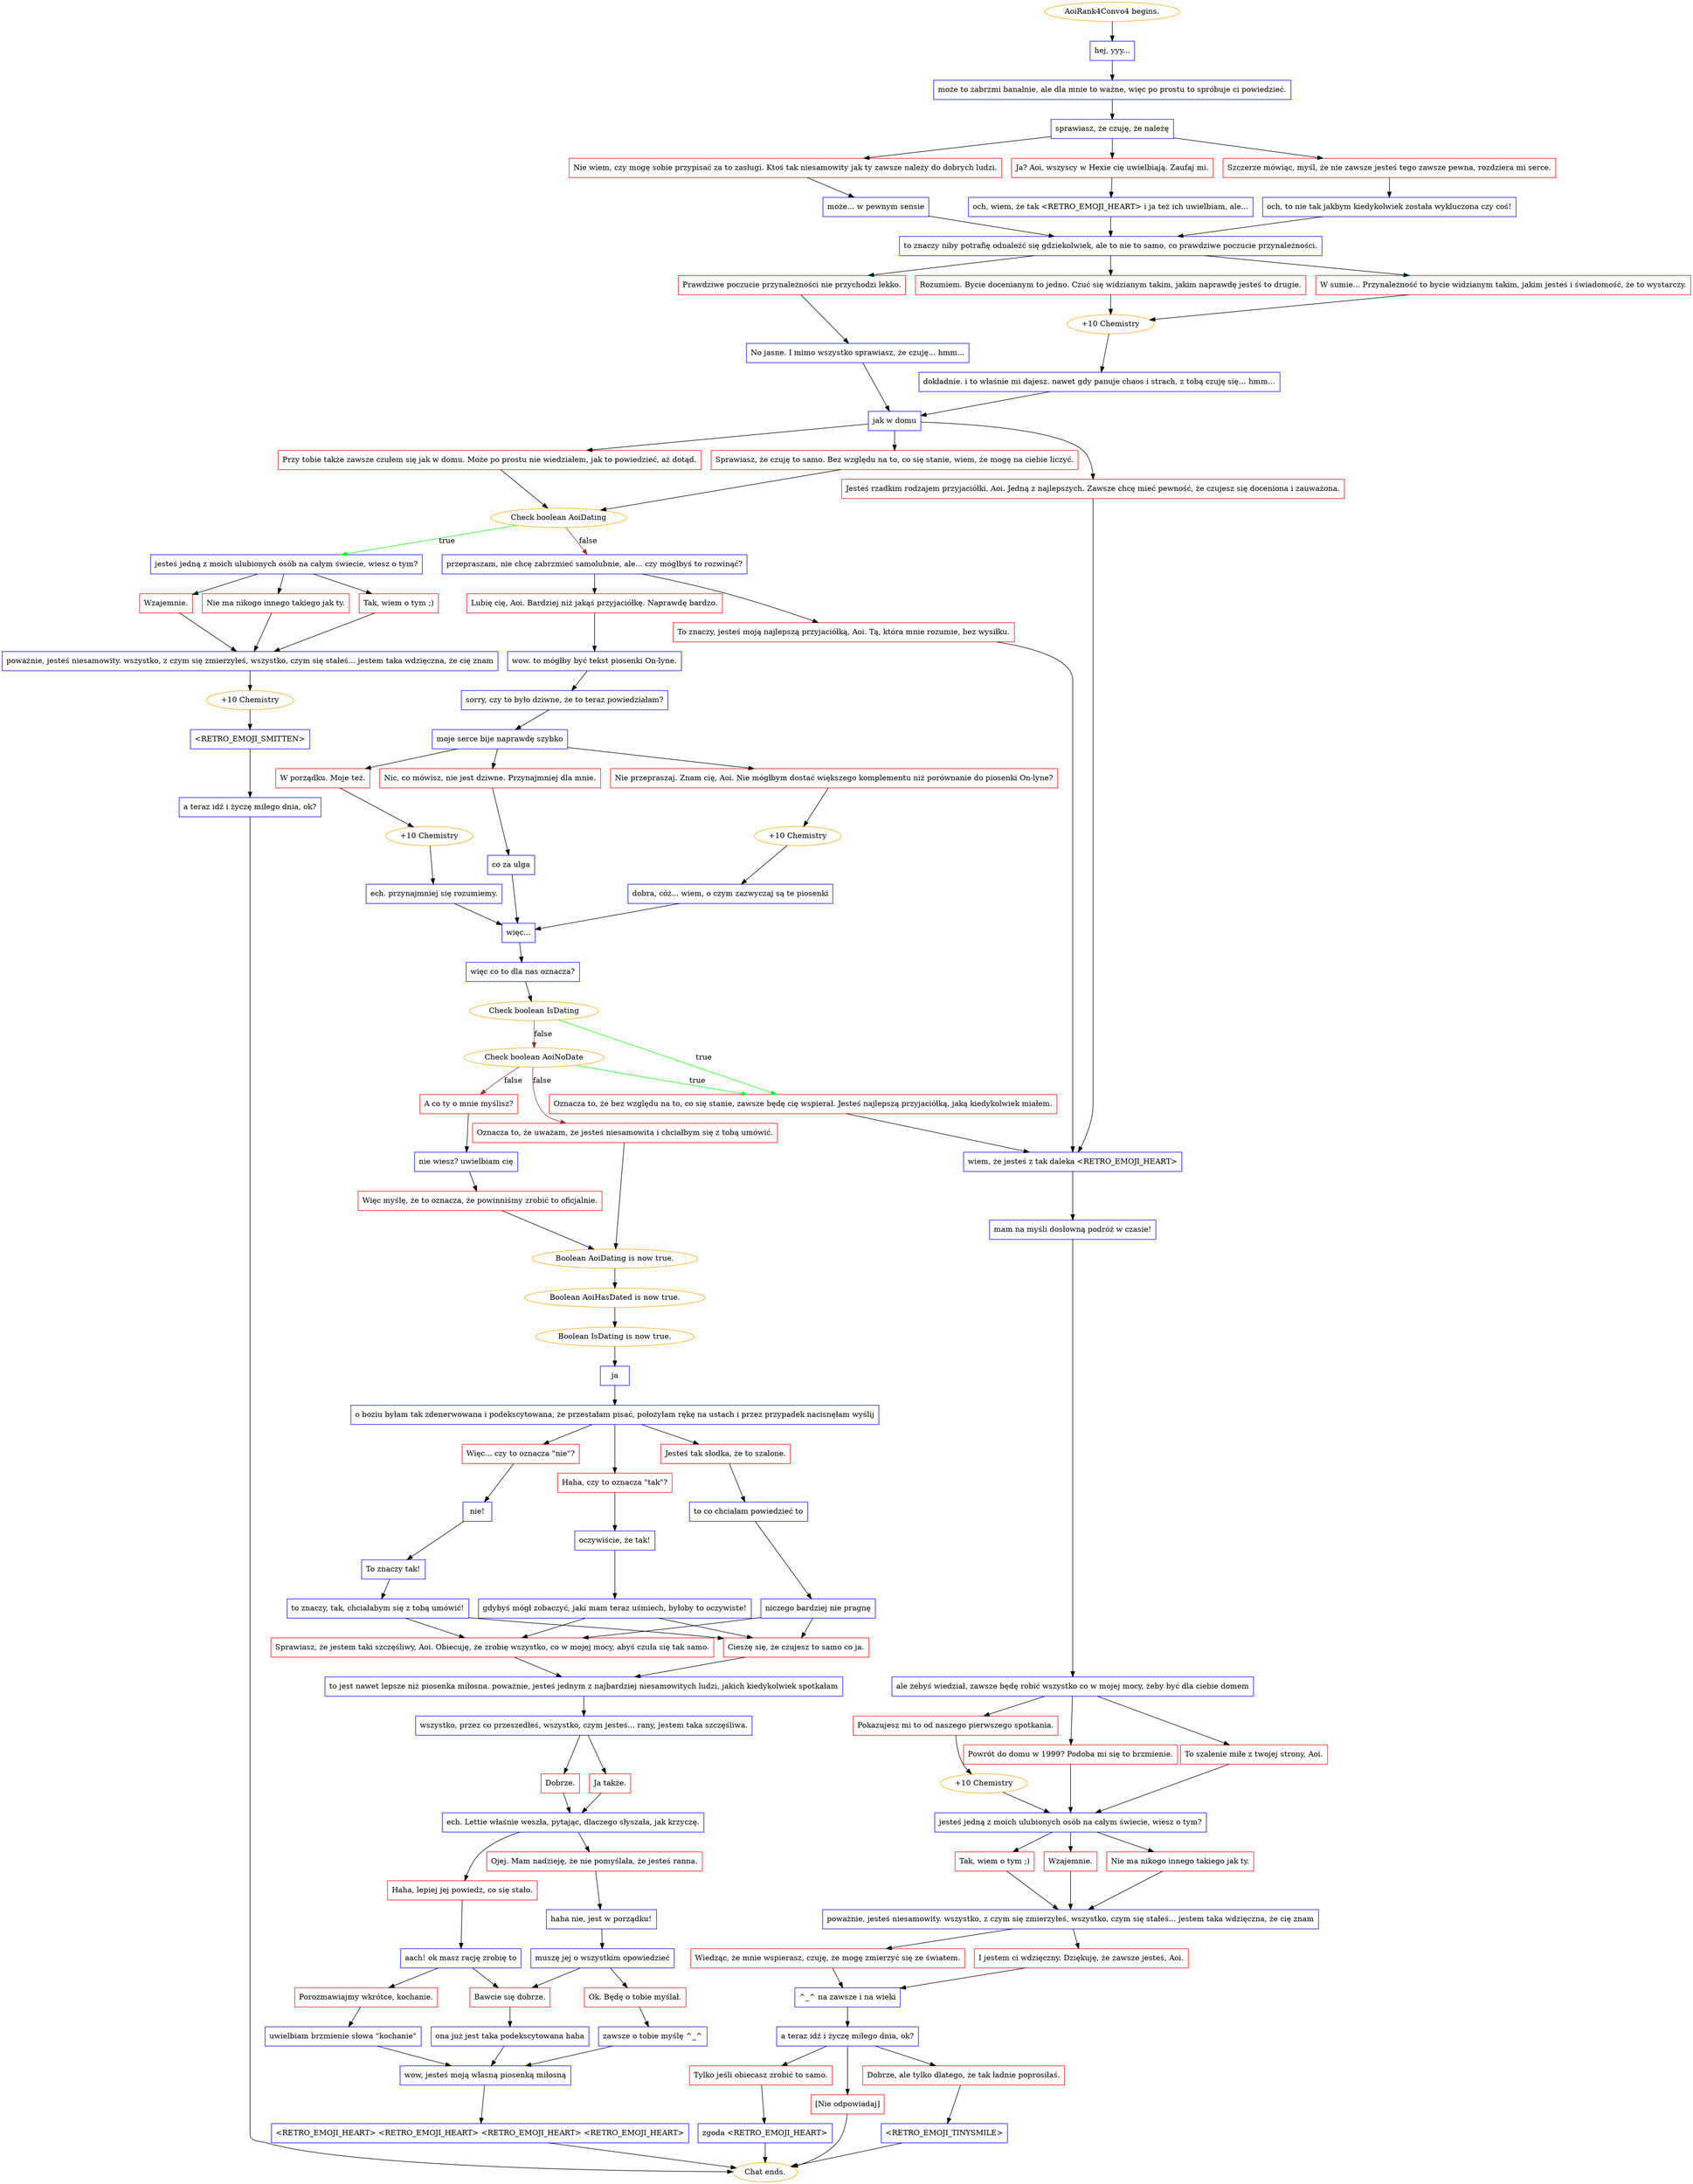digraph {
	"AoiRank4Convo4 begins." [color=orange];
		"AoiRank4Convo4 begins." -> j1902356627;
	j1902356627 [label="hej, yyy...",shape=box,color=blue];
		j1902356627 -> j349005002;
	j349005002 [label="może to zabrzmi banalnie, ale dla mnie to ważne, więc po prostu to spróbuje ci powiedzieć.",shape=box,color=blue];
		j349005002 -> j827625886;
	j827625886 [label="sprawiasz, że czuję, że należę",shape=box,color=blue];
		j827625886 -> j1142500147;
		j827625886 -> j2357435688;
		j827625886 -> j447993684;
	j1142500147 [label="Nie wiem, czy mogę sobie przypisać za to zasługi. Ktoś tak niesamowity jak ty zawsze należy do dobrych ludzi.",shape=box,color=red];
		j1142500147 -> j2984248483;
	j2357435688 [label="Ja? Aoi, wszyscy w Hexie cię uwielbiają. Zaufaj mi.",shape=box,color=red];
		j2357435688 -> j3127479343;
	j447993684 [label="Szczerze mówiąc, myśl, że nie zawsze jesteś tego zawsze pewna, rozdziera mi serce.",shape=box,color=red];
		j447993684 -> j3451835880;
	j2984248483 [label="może... w pewnym sensie",shape=box,color=blue];
		j2984248483 -> j1738740739;
	j3127479343 [label="och, wiem, że tak <RETRO_EMOJI_HEART> i ja też ich uwielbiam, ale...",shape=box,color=blue];
		j3127479343 -> j1738740739;
	j3451835880 [label="och, to nie tak jakbym kiedykolwiek została wykluczona czy coś!",shape=box,color=blue];
		j3451835880 -> j1738740739;
	j1738740739 [label="to znaczy niby potrafię odnaleźć się gdziekolwiek, ale to nie to samo, co prawdziwe poczucie przynależności.",shape=box,color=blue];
		j1738740739 -> j1598521021;
		j1738740739 -> j2826167958;
		j1738740739 -> j2596417613;
	j1598521021 [label="Rozumiem. Bycie docenianym to jedno. Czuć się widzianym takim, jakim naprawdę jesteś to drugie.",shape=box,color=red];
		j1598521021 -> j3226897400;
	j2826167958 [label="W sumie... Przynależność to bycie widzianym takim, jakim jesteś i świadomość, że to wystarczy.",shape=box,color=red];
		j2826167958 -> j3226897400;
	j2596417613 [label="Prawdziwe poczucie przynależności nie przychodzi lekko.",shape=box,color=red];
		j2596417613 -> j3126117162;
	j3226897400 [label="+10 Chemistry",color=orange];
		j3226897400 -> j3995025726;
	j3126117162 [label="No jasne. I mimo wszystko sprawiasz, że czuję... hmm...",shape=box,color=blue];
		j3126117162 -> j3211788343;
	j3995025726 [label="dokładnie. i to właśnie mi dajesz. nawet gdy panuje chaos i strach, z tobą czuję się… hmm…",shape=box,color=blue];
		j3995025726 -> j3211788343;
	j3211788343 [label="jak w domu",shape=box,color=blue];
		j3211788343 -> j3145139417;
		j3211788343 -> j749591599;
		j3211788343 -> j1478219789;
	j3145139417 [label="Przy tobie także zawsze czułem się jak w domu. Może po prostu nie wiedziałem, jak to powiedzieć, aż dotąd.",shape=box,color=red];
		j3145139417 -> j1284115511;
	j749591599 [label="Sprawiasz, że czuję to samo. Bez względu na to, co się stanie, wiem, że mogę na ciebie liczyć.",shape=box,color=red];
		j749591599 -> j1284115511;
	j1478219789 [label="Jesteś rzadkim rodzajem przyjaciółki, Aoi. Jedną z najlepszych. Zawsze chcę mieć pewność, że czujesz się doceniona i zauważona.",shape=box,color=red];
		j1478219789 -> j238631935;
	j1284115511 [label="Check boolean AoiDating",color=orange];
		j1284115511 -> j483285525 [label=true,color=green];
		j1284115511 -> j3534678580 [label=false,color=brown];
	j238631935 [label="wiem, że jesteś z tak daleka <RETRO_EMOJI_HEART>",shape=box,color=blue];
		j238631935 -> j3628176863;
	j483285525 [label="jesteś jedną z moich ulubionych osób na całym świecie, wiesz o tym?",shape=box,color=blue];
		j483285525 -> j3370064017;
		j483285525 -> j1801438020;
		j483285525 -> j711591128;
	j3534678580 [label="przepraszam, nie chcę zabrzmieć samolubnie, ale... czy mógłbyś to rozwinąć?",shape=box,color=blue];
		j3534678580 -> j3065291480;
		j3534678580 -> j896007786;
	j3628176863 [label="mam na myśli dosłowną podróż w czasie!",shape=box,color=blue];
		j3628176863 -> j2047160659;
	j3370064017 [label="Wzajemnie.",shape=box,color=red];
		j3370064017 -> j2924050635;
	j1801438020 [label="Nie ma nikogo innego takiego jak ty.",shape=box,color=red];
		j1801438020 -> j2924050635;
	j711591128 [label="Tak, wiem o tym ;)",shape=box,color=red];
		j711591128 -> j2924050635;
	j3065291480 [label="Lubię cię, Aoi. Bardziej niż jakąś przyjaciółkę. Naprawdę bardzo.",shape=box,color=red];
		j3065291480 -> j3605026546;
	j896007786 [label="To znaczy, jesteś moją najlepszą przyjaciółką, Aoi. Tą, która mnie rozumie, bez wysiłku.",shape=box,color=red];
		j896007786 -> j238631935;
	j2047160659 [label="ale żebyś wiedział, zawsze będę robić wszystko co w mojej mocy, żeby być dla ciebie domem",shape=box,color=blue];
		j2047160659 -> j639437090;
		j2047160659 -> j1894937120;
		j2047160659 -> j3852620813;
	j2924050635 [label="poważnie, jesteś niesamowity. wszystko, z czym się zmierzyłeś, wszystko, czym się stałeś... jestem taka wdzięczna, że cię znam",shape=box,color=blue];
		j2924050635 -> j1112344175;
	j3605026546 [label="wow. to mógłby być tekst piosenki On-lyne.",shape=box,color=blue];
		j3605026546 -> j3425027389;
	j639437090 [label="Pokazujesz mi to od naszego pierwszego spotkania.",shape=box,color=red];
		j639437090 -> j379554225;
	j1894937120 [label="Powrót do domu w 1999? Podoba mi się to brzmienie.",shape=box,color=red];
		j1894937120 -> j1001873641;
	j3852620813 [label="To szalenie miłe z twojej strony, Aoi.",shape=box,color=red];
		j3852620813 -> j1001873641;
	j1112344175 [label="+10 Chemistry",color=orange];
		j1112344175 -> j1324749925;
	j3425027389 [label="sorry, czy to było dziwne, że to teraz powiedziałam?",shape=box,color=blue];
		j3425027389 -> j1566103128;
	j379554225 [label="+10 Chemistry",color=orange];
		j379554225 -> j1001873641;
	j1001873641 [label="jesteś jedną z moich ulubionych osób na całym świecie, wiesz o tym?",shape=box,color=blue];
		j1001873641 -> j3901532743;
		j1001873641 -> j495620792;
		j1001873641 -> j1103784811;
	j1324749925 [label="<RETRO_EMOJI_SMITTEN>",shape=box,color=blue];
		j1324749925 -> j2144584036;
	j1566103128 [label="moje serce bije naprawdę szybko",shape=box,color=blue];
		j1566103128 -> j823048389;
		j1566103128 -> j2686286876;
		j1566103128 -> j1791488442;
	j3901532743 [label="Wzajemnie.",shape=box,color=red];
		j3901532743 -> j2158321019;
	j495620792 [label="Nie ma nikogo innego takiego jak ty.",shape=box,color=red];
		j495620792 -> j2158321019;
	j1103784811 [label="Tak, wiem o tym ;)",shape=box,color=red];
		j1103784811 -> j2158321019;
	j2144584036 [label="a teraz idź i życzę miłego dnia, ok?",shape=box,color=blue];
		j2144584036 -> "Chat ends.";
	j823048389 [label="Nie przepraszaj. Znam cię, Aoi. Nie mógłbym dostać większego komplementu niż porównanie do piosenki On-lyne?",shape=box,color=red];
		j823048389 -> j156737600;
	j2686286876 [label="W porządku. Moje też.",shape=box,color=red];
		j2686286876 -> j1545156690;
	j1791488442 [label="Nic, co mówisz, nie jest dziwne. Przynajmniej dla mnie.",shape=box,color=red];
		j1791488442 -> j1446239029;
	j2158321019 [label="poważnie, jesteś niesamowity. wszystko, z czym się zmierzyłeś, wszystko, czym się stałeś... jestem taka wdzięczna, że cię znam",shape=box,color=blue];
		j2158321019 -> j506044735;
		j2158321019 -> j304534862;
	"Chat ends." [color=orange];
	j156737600 [label="+10 Chemistry",color=orange];
		j156737600 -> j2733214164;
	j1545156690 [label="+10 Chemistry",color=orange];
		j1545156690 -> j28851495;
	j1446239029 [label="co za ulga",shape=box,color=blue];
		j1446239029 -> j3827874994;
	j506044735 [label="Wiedząc, że mnie wspierasz, czuję, że mogę zmierzyć się ze światem.",shape=box,color=red];
		j506044735 -> j3249987129;
	j304534862 [label="I jestem ci wdzięczny. Dziękuję, że zawsze jesteś, Aoi.",shape=box,color=red];
		j304534862 -> j3249987129;
	j2733214164 [label="dobra, cóż... wiem, o czym zazwyczaj są te piosenki",shape=box,color=blue];
		j2733214164 -> j3827874994;
	j28851495 [label="ech. przynajmniej się rozumiemy.",shape=box,color=blue];
		j28851495 -> j3827874994;
	j3827874994 [label="więc...",shape=box,color=blue];
		j3827874994 -> j3618575763;
	j3249987129 [label="^_^ na zawsze i na wieki",shape=box,color=blue];
		j3249987129 -> j2543068455;
	j3618575763 [label="więc co to dla nas oznacza?",shape=box,color=blue];
		j3618575763 -> j1551207171;
	j2543068455 [label="a teraz idź i życzę miłego dnia, ok?",shape=box,color=blue];
		j2543068455 -> j3559784775;
		j2543068455 -> j1689218583;
		j2543068455 -> j322907901;
	j1551207171 [label="Check boolean IsDating",color=orange];
		j1551207171 -> j419755240 [label=true,color=green];
		j1551207171 -> j4131435017 [label=false,color=brown];
	j3559784775 [label="Dobrze, ale tylko dlatego, że tak ładnie poprosiłaś.",shape=box,color=red];
		j3559784775 -> j1589091153;
	j1689218583 [label="Tylko jeśli obiecasz zrobić to samo.",shape=box,color=red];
		j1689218583 -> j3162594829;
	j322907901 [label="[Nie odpowiadaj]",shape=box,color=red];
		j322907901 -> "Chat ends.";
	j419755240 [label="Oznacza to, że bez względu na to, co się stanie, zawsze będę cię wspierał. Jesteś najlepszą przyjaciółką, jaką kiedykolwiek miałem.",shape=box,color=red];
		j419755240 -> j238631935;
	j4131435017 [label="Check boolean AoiNoDate",color=orange];
		j4131435017 -> j419755240 [label=true,color=green];
		j4131435017 -> j2892915507 [label=false,color=brown];
		j4131435017 -> j64272976 [label=false,color=brown];
	j1589091153 [label="<RETRO_EMOJI_TINYSMILE>",shape=box,color=blue];
		j1589091153 -> "Chat ends.";
	j3162594829 [label="zgoda <RETRO_EMOJI_HEART>",shape=box,color=blue];
		j3162594829 -> "Chat ends.";
	j2892915507 [label="Oznacza to, że uważam, że jesteś niesamowita i chciałbym się z tobą umówić.",shape=box,color=red];
		j2892915507 -> j3428567128;
	j64272976 [label="A co ty o mnie myślisz?",shape=box,color=red];
		j64272976 -> j2655346940;
	j3428567128 [label="Boolean AoiDating is now true.",color=orange];
		j3428567128 -> j2819654378;
	j2655346940 [label="nie wiesz? uwielbiam cię",shape=box,color=blue];
		j2655346940 -> j643401453;
	j2819654378 [label="Boolean AoiHasDated is now true.",color=orange];
		j2819654378 -> j3068618148;
	j643401453 [label="Więc myślę, że to oznacza, że powinniśmy zrobić to oficjalnie.",shape=box,color=red];
		j643401453 -> j3428567128;
	j3068618148 [label="Boolean IsDating is now true.",color=orange];
		j3068618148 -> j3821687262;
	j3821687262 [label="ja",shape=box,color=blue];
		j3821687262 -> j2238895815;
	j2238895815 [label="o boziu byłam tak zdenerwowana i podekscytowana, że przestałam pisać, położyłam rękę na ustach i przez przypadek nacisnęłam wyślij",shape=box,color=blue];
		j2238895815 -> j3751701533;
		j2238895815 -> j2423195122;
		j2238895815 -> j294772590;
	j3751701533 [label="Haha, czy to oznacza \"tak\"?",shape=box,color=red];
		j3751701533 -> j635109724;
	j2423195122 [label="Jesteś tak słodka, że to szalone.",shape=box,color=red];
		j2423195122 -> j260086710;
	j294772590 [label="Więc... czy to oznacza \"nie\"?",shape=box,color=red];
		j294772590 -> j2750651407;
	j635109724 [label="oczywiście, że tak!",shape=box,color=blue];
		j635109724 -> j113643653;
	j260086710 [label="to co chciałam powiedzieć to",shape=box,color=blue];
		j260086710 -> j3187909133;
	j2750651407 [label="nie!",shape=box,color=blue];
		j2750651407 -> j3672140198;
	j113643653 [label="gdybyś mógł zobaczyć, jaki mam teraz uśmiech, byłoby to oczywiste!",shape=box,color=blue];
		j113643653 -> j764508627;
		j113643653 -> j834319339;
	j3187909133 [label="niczego bardziej nie pragnę",shape=box,color=blue];
		j3187909133 -> j764508627;
		j3187909133 -> j834319339;
	j3672140198 [label="To znaczy tak!",shape=box,color=blue];
		j3672140198 -> j4263417246;
	j764508627 [label="Cieszę się, że czujesz to samo co ja.",shape=box,color=red];
		j764508627 -> j1787375000;
	j834319339 [label="Sprawiasz, że jestem taki szczęśliwy, Aoi. Obiecuję, że zrobię wszystko, co w mojej mocy, abyś czuła się tak samo.",shape=box,color=red];
		j834319339 -> j1787375000;
	j4263417246 [label="to znaczy, tak, chciałabym się z tobą umówić!",shape=box,color=blue];
		j4263417246 -> j764508627;
		j4263417246 -> j834319339;
	j1787375000 [label="to jest nawet lepsze niż piosenka miłosna. poważnie, jesteś jednym z najbardziej niesamowitych ludzi, jakich kiedykolwiek spotkałam",shape=box,color=blue];
		j1787375000 -> j1256889877;
	j1256889877 [label="wszystko, przez co przeszedłeś, wszystko, czym jesteś... rany, jestem taka szczęśliwa.",shape=box,color=blue];
		j1256889877 -> j537827202;
		j1256889877 -> j3262262028;
	j537827202 [label="Dobrze.",shape=box,color=red];
		j537827202 -> j3629124405;
	j3262262028 [label="Ja także.",shape=box,color=red];
		j3262262028 -> j3629124405;
	j3629124405 [label="ech. Lettie właśnie weszła, pytając, dlaczego słyszała, jak krzyczę.",shape=box,color=blue];
		j3629124405 -> j2420594406;
		j3629124405 -> j3628406553;
	j2420594406 [label="Ojej. Mam nadzieję, że nie pomyślała, że jesteś ranna.",shape=box,color=red];
		j2420594406 -> j772371299;
	j3628406553 [label="Haha, lepiej jej powiedz, co się stało.",shape=box,color=red];
		j3628406553 -> j1765732567;
	j772371299 [label="haha nie, jest w porządku!",shape=box,color=blue];
		j772371299 -> j885537147;
	j1765732567 [label="aach! ok masz rację zrobię to",shape=box,color=blue];
		j1765732567 -> j2839250529;
		j1765732567 -> j3077537402;
	j885537147 [label="muszę jej o wszystkim opowiedzieć",shape=box,color=blue];
		j885537147 -> j2839250529;
		j885537147 -> j1653669947;
	j2839250529 [label="Bawcie się dobrze.",shape=box,color=red];
		j2839250529 -> j1298579297;
	j3077537402 [label="Porozmawiajmy wkrótce, kochanie.",shape=box,color=red];
		j3077537402 -> j1425484476;
	j1653669947 [label="Ok. Będę o tobie myślał.",shape=box,color=red];
		j1653669947 -> j1984851142;
	j1298579297 [label="ona już jest taka podekscytowana haha",shape=box,color=blue];
		j1298579297 -> j3049928625;
	j1425484476 [label="uwielbiam brzmienie słowa \"kochanie\"",shape=box,color=blue];
		j1425484476 -> j3049928625;
	j1984851142 [label="zawsze o tobie myślę ^_^",shape=box,color=blue];
		j1984851142 -> j3049928625;
	j3049928625 [label="wow, jesteś moją własną piosenką miłosną",shape=box,color=blue];
		j3049928625 -> j3055390229;
	j3055390229 [label="<RETRO_EMOJI_HEART> <RETRO_EMOJI_HEART> <RETRO_EMOJI_HEART> <RETRO_EMOJI_HEART>",shape=box,color=blue];
		j3055390229 -> "Chat ends.";
}